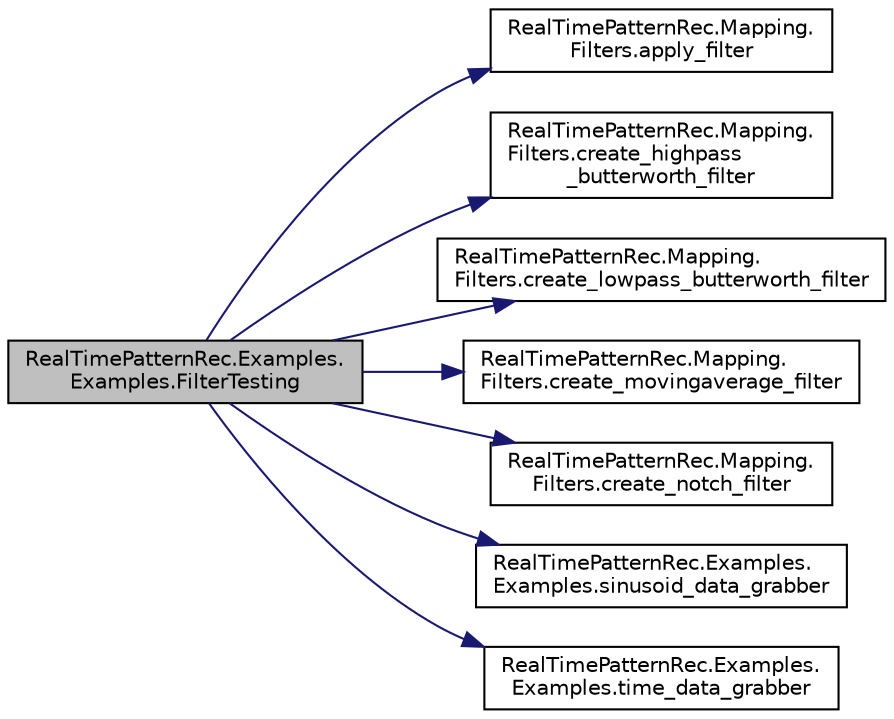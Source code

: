 digraph "RealTimePatternRec.Examples.Examples.FilterTesting"
{
 // LATEX_PDF_SIZE
  edge [fontname="Helvetica",fontsize="10",labelfontname="Helvetica",labelfontsize="10"];
  node [fontname="Helvetica",fontsize="10",shape=record];
  rankdir="LR";
  Node1 [label="RealTimePatternRec.Examples.\lExamples.FilterTesting",height=0.2,width=0.4,color="black", fillcolor="grey75", style="filled", fontcolor="black",tooltip=" "];
  Node1 -> Node2 [color="midnightblue",fontsize="10",style="solid",fontname="Helvetica"];
  Node2 [label="RealTimePatternRec.Mapping.\lFilters.apply_filter",height=0.2,width=0.4,color="black", fillcolor="white", style="filled",URL="$class_real_time_pattern_rec_1_1_mapping_1_1_filters.html#a4e0610331bcaec35a888febb41c74305",tooltip="applies a filter to all samples in the signal"];
  Node1 -> Node3 [color="midnightblue",fontsize="10",style="solid",fontname="Helvetica"];
  Node3 [label="RealTimePatternRec.Mapping.\lFilters.create_highpass\l_butterworth_filter",height=0.2,width=0.4,color="black", fillcolor="white", style="filled",URL="$class_real_time_pattern_rec_1_1_mapping_1_1_filters.html#a3075fe773cf910383b8c089968f51c10",tooltip="create a a high pass butterworth filter"];
  Node1 -> Node4 [color="midnightblue",fontsize="10",style="solid",fontname="Helvetica"];
  Node4 [label="RealTimePatternRec.Mapping.\lFilters.create_lowpass_butterworth_filter",height=0.2,width=0.4,color="black", fillcolor="white", style="filled",URL="$class_real_time_pattern_rec_1_1_mapping_1_1_filters.html#a185d95ca9c3d78d1b306b89b456953fd",tooltip="create a low pass butterworth filter"];
  Node1 -> Node5 [color="midnightblue",fontsize="10",style="solid",fontname="Helvetica"];
  Node5 [label="RealTimePatternRec.Mapping.\lFilters.create_movingaverage_filter",height=0.2,width=0.4,color="black", fillcolor="white", style="filled",URL="$class_real_time_pattern_rec_1_1_mapping_1_1_filters.html#ab12971d23e5c9837094486063a103ef1",tooltip="create a moving average filter"];
  Node1 -> Node6 [color="midnightblue",fontsize="10",style="solid",fontname="Helvetica"];
  Node6 [label="RealTimePatternRec.Mapping.\lFilters.create_notch_filter",height=0.2,width=0.4,color="black", fillcolor="white", style="filled",URL="$class_real_time_pattern_rec_1_1_mapping_1_1_filters.html#a7f69816f74cf16f2eb7010a76663a618",tooltip="create a notch filter"];
  Node1 -> Node7 [color="midnightblue",fontsize="10",style="solid",fontname="Helvetica"];
  Node7 [label="RealTimePatternRec.Examples.\lExamples.sinusoid_data_grabber",height=0.2,width=0.4,color="black", fillcolor="white", style="filled",URL="$class_real_time_pattern_rec_1_1_examples_1_1_examples.html#a27c1df84e17d44ec605d0470a4ec1ace",tooltip=" "];
  Node1 -> Node8 [color="midnightblue",fontsize="10",style="solid",fontname="Helvetica"];
  Node8 [label="RealTimePatternRec.Examples.\lExamples.time_data_grabber",height=0.2,width=0.4,color="black", fillcolor="white", style="filled",URL="$class_real_time_pattern_rec_1_1_examples_1_1_examples.html#a78765e2560fb47aa490490b6283b3e65",tooltip=" "];
}
